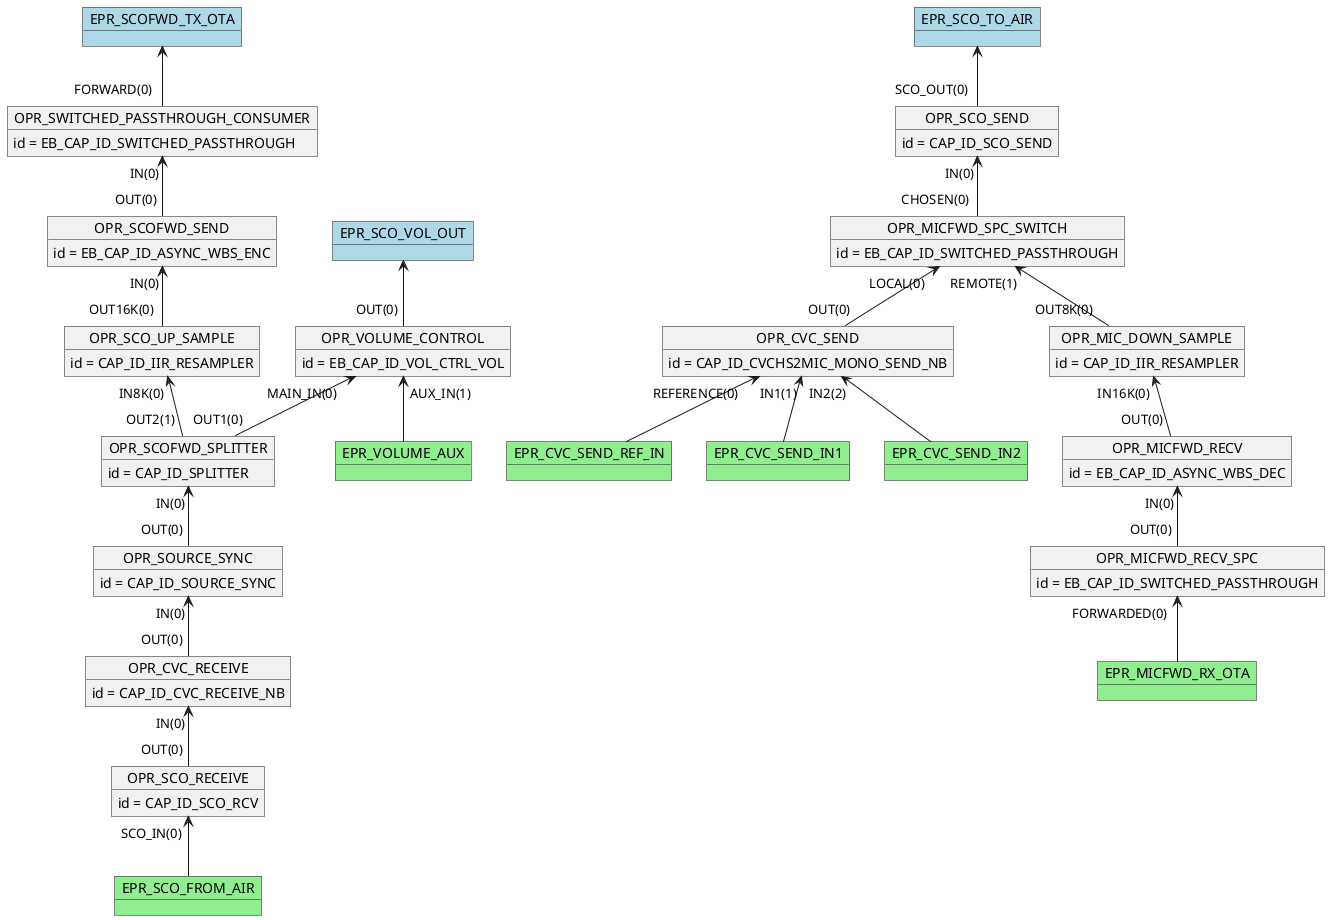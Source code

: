@startuml

    object OPR_SCO_RECEIVE
    OPR_SCO_RECEIVE : id = CAP_ID_SCO_RCV
    object OPR_SCO_SEND
    OPR_SCO_SEND : id = CAP_ID_SCO_SEND
    object OPR_CVC_RECEIVE
    OPR_CVC_RECEIVE : id = CAP_ID_CVC_RECEIVE_NB
    object OPR_SCOFWD_SPLITTER
    OPR_SCOFWD_SPLITTER : id = CAP_ID_SPLITTER
    object OPR_SWITCHED_PASSTHROUGH_CONSUMER
    OPR_SWITCHED_PASSTHROUGH_CONSUMER : id = EB_CAP_ID_SWITCHED_PASSTHROUGH
    object OPR_SCOFWD_SEND
    OPR_SCOFWD_SEND : id = EB_CAP_ID_ASYNC_WBS_ENC
    object OPR_CVC_SEND
    OPR_CVC_SEND : id = CAP_ID_CVCHS2MIC_MONO_SEND_NB
    object OPR_SCO_UP_SAMPLE
    OPR_SCO_UP_SAMPLE : id = CAP_ID_IIR_RESAMPLER
    object OPR_MIC_DOWN_SAMPLE
    OPR_MIC_DOWN_SAMPLE : id = CAP_ID_IIR_RESAMPLER
    object OPR_SOURCE_SYNC
    OPR_SOURCE_SYNC : id = CAP_ID_SOURCE_SYNC
    object OPR_VOLUME_CONTROL
    OPR_VOLUME_CONTROL : id = EB_CAP_ID_VOL_CTRL_VOL
    object OPR_MICFWD_RECV
    OPR_MICFWD_RECV : id = EB_CAP_ID_ASYNC_WBS_DEC
    object OPR_MICFWD_RECV_SPC
    OPR_MICFWD_RECV_SPC : id = EB_CAP_ID_SWITCHED_PASSTHROUGH
    object OPR_MICFWD_SPC_SWITCH
    OPR_MICFWD_SPC_SWITCH : id = EB_CAP_ID_SWITCHED_PASSTHROUGH
    OPR_CVC_RECEIVE "IN(0)"<-- "OUT(0)" OPR_SCO_RECEIVE
    OPR_SOURCE_SYNC "IN(0)"<-- "OUT(0)" OPR_CVC_RECEIVE
    OPR_SCOFWD_SPLITTER "IN(0)"<-- "OUT(0)" OPR_SOURCE_SYNC
    OPR_VOLUME_CONTROL "MAIN_IN(0)"<-- "OUT1(0)" OPR_SCOFWD_SPLITTER
    OPR_SCO_UP_SAMPLE "IN8K(0)"<-- "OUT2(1)" OPR_SCOFWD_SPLITTER
    OPR_SCOFWD_SEND "IN(0)"<-- "OUT16K(0)" OPR_SCO_UP_SAMPLE
    OPR_SWITCHED_PASSTHROUGH_CONSUMER "IN(0)"<-- "OUT(0)" OPR_SCOFWD_SEND
    OPR_MICFWD_SPC_SWITCH "LOCAL(0)"<-- "OUT(0)" OPR_CVC_SEND
    OPR_MICFWD_RECV "IN(0)"<-- "OUT(0)" OPR_MICFWD_RECV_SPC
    OPR_MIC_DOWN_SAMPLE "IN16K(0)"<-- "OUT(0)" OPR_MICFWD_RECV
    OPR_MICFWD_SPC_SWITCH "REMOTE(1)"<-- "OUT8K(0)" OPR_MIC_DOWN_SAMPLE
    OPR_SCO_SEND "IN(0)"<-- "CHOSEN(0)" OPR_MICFWD_SPC_SWITCH
    object EPR_SCO_FROM_AIR #lightgreen
    OPR_SCO_RECEIVE "SCO_IN(0)" <-- EPR_SCO_FROM_AIR
    object EPR_VOLUME_AUX #lightgreen
    OPR_VOLUME_CONTROL "AUX_IN(1)" <-- EPR_VOLUME_AUX
    object EPR_MICFWD_RX_OTA #lightgreen
    OPR_MICFWD_RECV_SPC "FORWARDED(0)" <-- EPR_MICFWD_RX_OTA
    object EPR_CVC_SEND_REF_IN #lightgreen
    OPR_CVC_SEND "REFERENCE(0)" <-- EPR_CVC_SEND_REF_IN
    object EPR_CVC_SEND_IN1 #lightgreen
    OPR_CVC_SEND "IN1(1)" <-- EPR_CVC_SEND_IN1
    object EPR_CVC_SEND_IN2 #lightgreen
    OPR_CVC_SEND "IN2(2)" <-- EPR_CVC_SEND_IN2
    object EPR_SCO_TO_AIR #lightblue
    EPR_SCO_TO_AIR <-- "SCO_OUT(0)" OPR_SCO_SEND
    object EPR_SCOFWD_TX_OTA #lightblue
    EPR_SCOFWD_TX_OTA <-- "FORWARD(0)" OPR_SWITCHED_PASSTHROUGH_CONSUMER
    object EPR_SCO_VOL_OUT #lightblue
    EPR_SCO_VOL_OUT <-- "OUT(0)" OPR_VOLUME_CONTROL
@enduml
